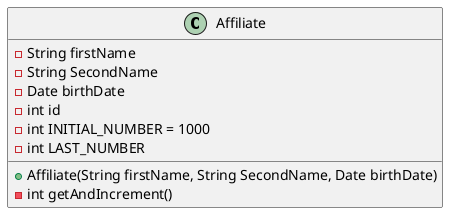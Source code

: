 @startuml
class Affiliate{
    - String firstName
    - String SecondName
    - Date birthDate
    - int id
    - int INITIAL_NUMBER = 1000
    - int LAST_NUMBER
    + Affiliate(String firstName, String SecondName, Date birthDate)
    - int getAndIncrement()
}
@enduml